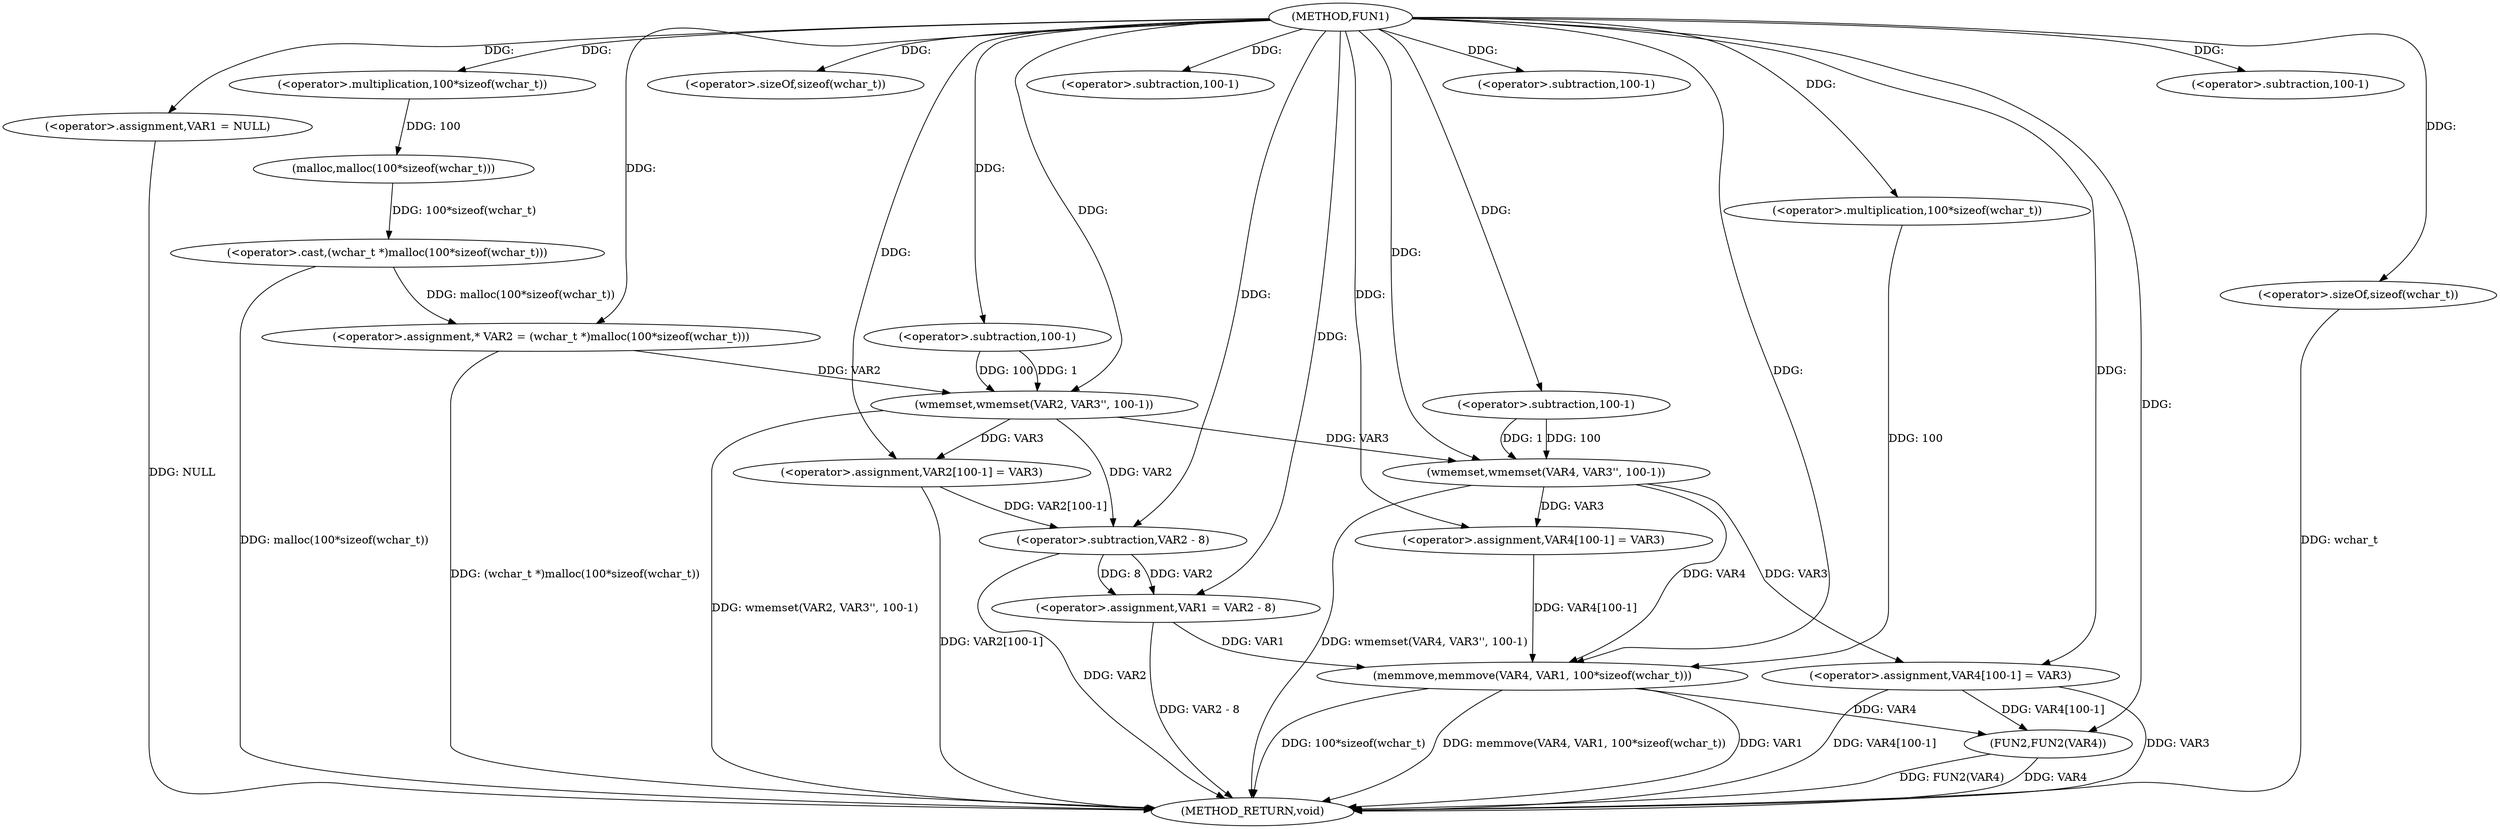 digraph FUN1 {  
"1000100" [label = "(METHOD,FUN1)" ]
"1000166" [label = "(METHOD_RETURN,void)" ]
"1000103" [label = "(<operator>.assignment,VAR1 = NULL)" ]
"1000108" [label = "(<operator>.assignment,* VAR2 = (wchar_t *)malloc(100*sizeof(wchar_t)))" ]
"1000110" [label = "(<operator>.cast,(wchar_t *)malloc(100*sizeof(wchar_t)))" ]
"1000112" [label = "(malloc,malloc(100*sizeof(wchar_t)))" ]
"1000113" [label = "(<operator>.multiplication,100*sizeof(wchar_t))" ]
"1000115" [label = "(<operator>.sizeOf,sizeof(wchar_t))" ]
"1000117" [label = "(wmemset,wmemset(VAR2, VAR3'', 100-1))" ]
"1000120" [label = "(<operator>.subtraction,100-1)" ]
"1000123" [label = "(<operator>.assignment,VAR2[100-1] = VAR3)" ]
"1000126" [label = "(<operator>.subtraction,100-1)" ]
"1000130" [label = "(<operator>.assignment,VAR1 = VAR2 - 8)" ]
"1000132" [label = "(<operator>.subtraction,VAR2 - 8)" ]
"1000137" [label = "(wmemset,wmemset(VAR4, VAR3'', 100-1))" ]
"1000140" [label = "(<operator>.subtraction,100-1)" ]
"1000143" [label = "(<operator>.assignment,VAR4[100-1] = VAR3)" ]
"1000146" [label = "(<operator>.subtraction,100-1)" ]
"1000150" [label = "(memmove,memmove(VAR4, VAR1, 100*sizeof(wchar_t)))" ]
"1000153" [label = "(<operator>.multiplication,100*sizeof(wchar_t))" ]
"1000155" [label = "(<operator>.sizeOf,sizeof(wchar_t))" ]
"1000157" [label = "(<operator>.assignment,VAR4[100-1] = VAR3)" ]
"1000160" [label = "(<operator>.subtraction,100-1)" ]
"1000164" [label = "(FUN2,FUN2(VAR4))" ]
  "1000117" -> "1000166"  [ label = "DDG: wmemset(VAR2, VAR3'', 100-1)"] 
  "1000103" -> "1000166"  [ label = "DDG: NULL"] 
  "1000150" -> "1000166"  [ label = "DDG: VAR1"] 
  "1000150" -> "1000166"  [ label = "DDG: 100*sizeof(wchar_t)"] 
  "1000108" -> "1000166"  [ label = "DDG: (wchar_t *)malloc(100*sizeof(wchar_t))"] 
  "1000150" -> "1000166"  [ label = "DDG: memmove(VAR4, VAR1, 100*sizeof(wchar_t))"] 
  "1000155" -> "1000166"  [ label = "DDG: wchar_t"] 
  "1000157" -> "1000166"  [ label = "DDG: VAR3"] 
  "1000137" -> "1000166"  [ label = "DDG: wmemset(VAR4, VAR3'', 100-1)"] 
  "1000164" -> "1000166"  [ label = "DDG: FUN2(VAR4)"] 
  "1000130" -> "1000166"  [ label = "DDG: VAR2 - 8"] 
  "1000157" -> "1000166"  [ label = "DDG: VAR4[100-1]"] 
  "1000132" -> "1000166"  [ label = "DDG: VAR2"] 
  "1000110" -> "1000166"  [ label = "DDG: malloc(100*sizeof(wchar_t))"] 
  "1000123" -> "1000166"  [ label = "DDG: VAR2[100-1]"] 
  "1000164" -> "1000166"  [ label = "DDG: VAR4"] 
  "1000100" -> "1000103"  [ label = "DDG: "] 
  "1000110" -> "1000108"  [ label = "DDG: malloc(100*sizeof(wchar_t))"] 
  "1000100" -> "1000108"  [ label = "DDG: "] 
  "1000112" -> "1000110"  [ label = "DDG: 100*sizeof(wchar_t)"] 
  "1000113" -> "1000112"  [ label = "DDG: 100"] 
  "1000100" -> "1000113"  [ label = "DDG: "] 
  "1000100" -> "1000115"  [ label = "DDG: "] 
  "1000108" -> "1000117"  [ label = "DDG: VAR2"] 
  "1000100" -> "1000117"  [ label = "DDG: "] 
  "1000120" -> "1000117"  [ label = "DDG: 100"] 
  "1000120" -> "1000117"  [ label = "DDG: 1"] 
  "1000100" -> "1000120"  [ label = "DDG: "] 
  "1000117" -> "1000123"  [ label = "DDG: VAR3"] 
  "1000100" -> "1000123"  [ label = "DDG: "] 
  "1000100" -> "1000126"  [ label = "DDG: "] 
  "1000132" -> "1000130"  [ label = "DDG: VAR2"] 
  "1000132" -> "1000130"  [ label = "DDG: 8"] 
  "1000100" -> "1000130"  [ label = "DDG: "] 
  "1000117" -> "1000132"  [ label = "DDG: VAR2"] 
  "1000123" -> "1000132"  [ label = "DDG: VAR2[100-1]"] 
  "1000100" -> "1000132"  [ label = "DDG: "] 
  "1000100" -> "1000137"  [ label = "DDG: "] 
  "1000117" -> "1000137"  [ label = "DDG: VAR3"] 
  "1000140" -> "1000137"  [ label = "DDG: 100"] 
  "1000140" -> "1000137"  [ label = "DDG: 1"] 
  "1000100" -> "1000140"  [ label = "DDG: "] 
  "1000137" -> "1000143"  [ label = "DDG: VAR3"] 
  "1000100" -> "1000143"  [ label = "DDG: "] 
  "1000100" -> "1000146"  [ label = "DDG: "] 
  "1000143" -> "1000150"  [ label = "DDG: VAR4[100-1]"] 
  "1000137" -> "1000150"  [ label = "DDG: VAR4"] 
  "1000100" -> "1000150"  [ label = "DDG: "] 
  "1000130" -> "1000150"  [ label = "DDG: VAR1"] 
  "1000153" -> "1000150"  [ label = "DDG: 100"] 
  "1000100" -> "1000153"  [ label = "DDG: "] 
  "1000100" -> "1000155"  [ label = "DDG: "] 
  "1000100" -> "1000157"  [ label = "DDG: "] 
  "1000137" -> "1000157"  [ label = "DDG: VAR3"] 
  "1000100" -> "1000160"  [ label = "DDG: "] 
  "1000150" -> "1000164"  [ label = "DDG: VAR4"] 
  "1000157" -> "1000164"  [ label = "DDG: VAR4[100-1]"] 
  "1000100" -> "1000164"  [ label = "DDG: "] 
}
